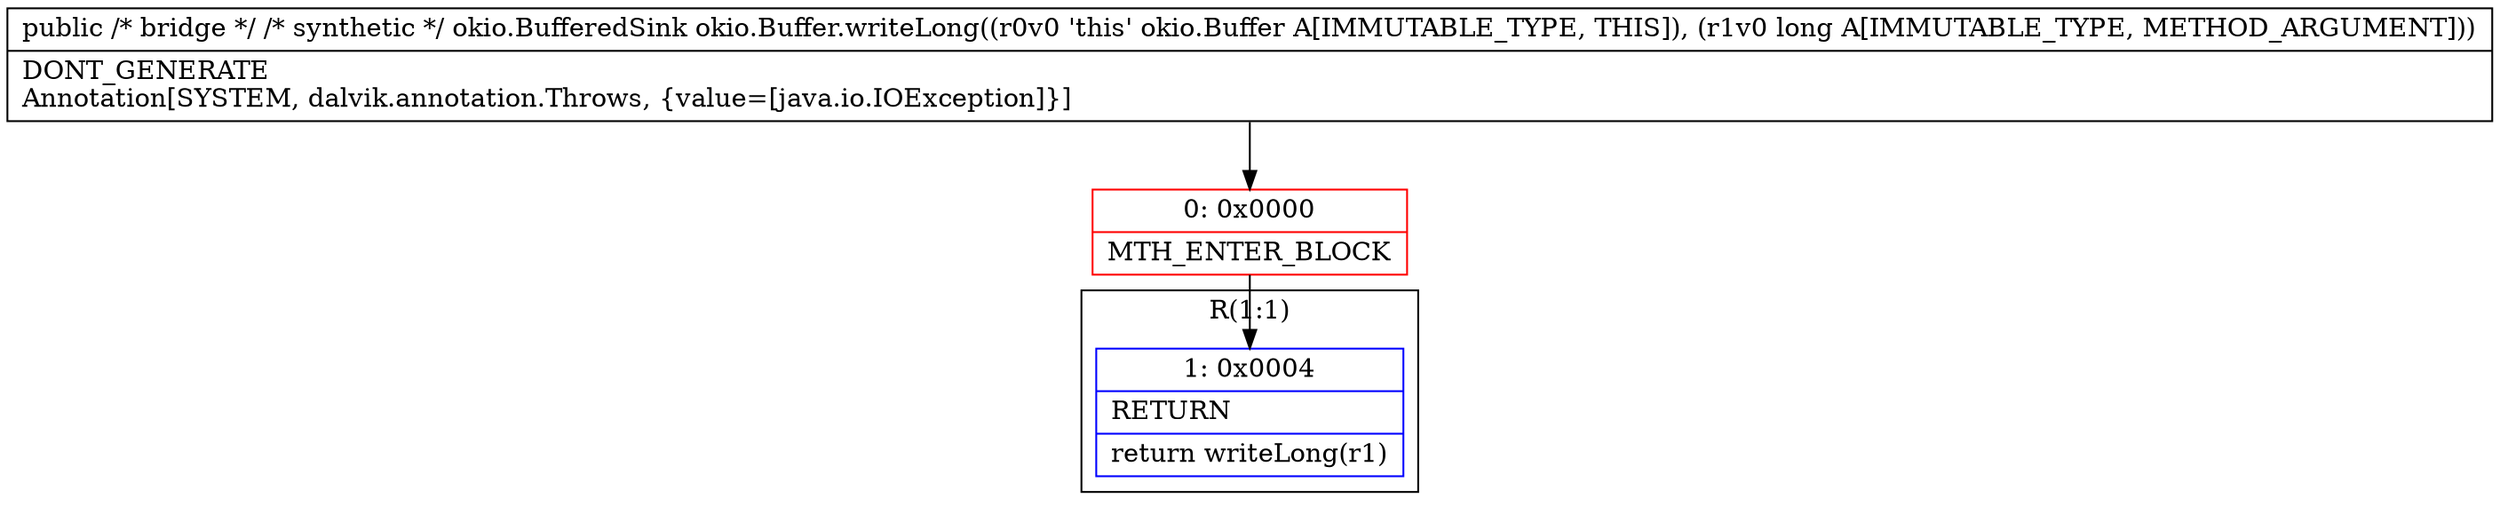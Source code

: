 digraph "CFG forokio.Buffer.writeLong(J)Lokio\/BufferedSink;" {
subgraph cluster_Region_5275805 {
label = "R(1:1)";
node [shape=record,color=blue];
Node_1 [shape=record,label="{1\:\ 0x0004|RETURN\l|return writeLong(r1)\l}"];
}
Node_0 [shape=record,color=red,label="{0\:\ 0x0000|MTH_ENTER_BLOCK\l}"];
MethodNode[shape=record,label="{public \/* bridge *\/ \/* synthetic *\/ okio.BufferedSink okio.Buffer.writeLong((r0v0 'this' okio.Buffer A[IMMUTABLE_TYPE, THIS]), (r1v0 long A[IMMUTABLE_TYPE, METHOD_ARGUMENT]))  | DONT_GENERATE\lAnnotation[SYSTEM, dalvik.annotation.Throws, \{value=[java.io.IOException]\}]\l}"];
MethodNode -> Node_0;
Node_0 -> Node_1;
}

